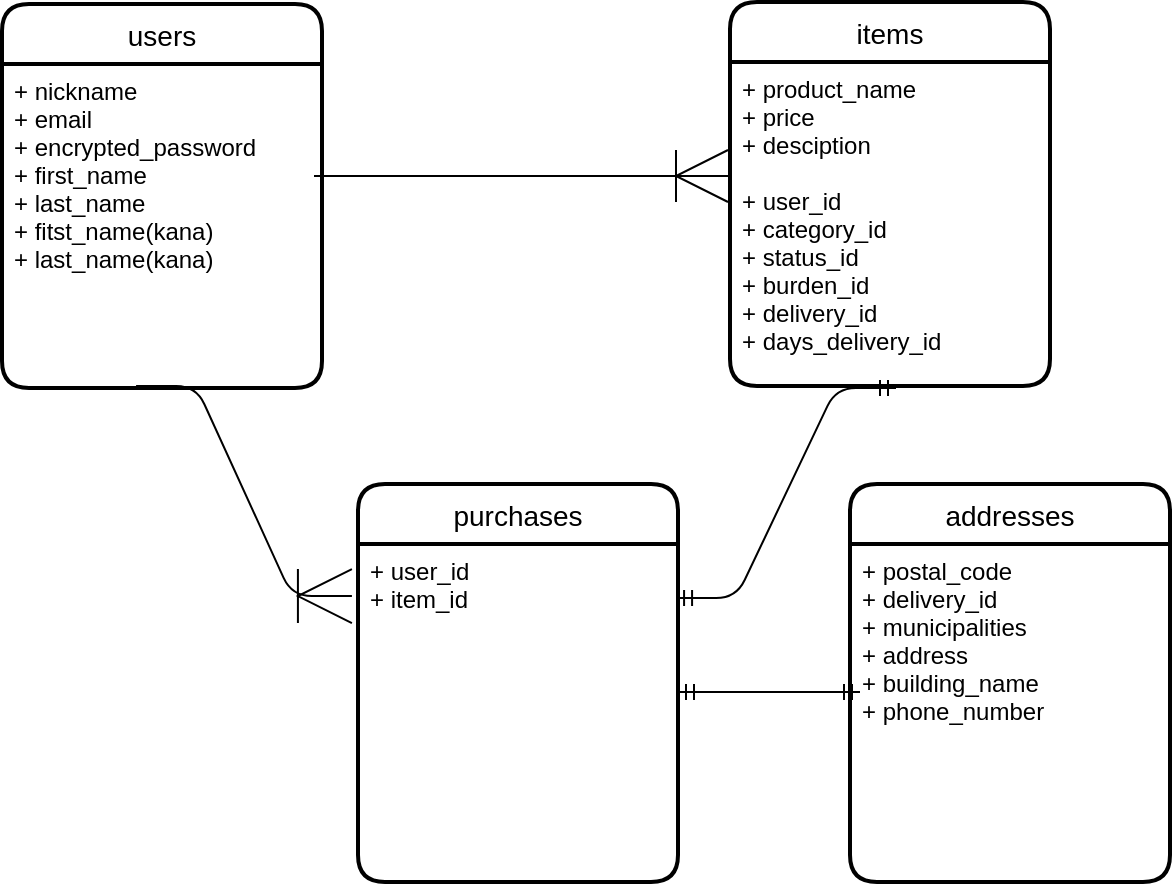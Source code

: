 <mxfile>
    <diagram id="RaZo1Plz2U3yYSZYVMgI" name="ページ1">
        <mxGraphModel dx="767" dy="724" grid="1" gridSize="13" guides="1" tooltips="1" connect="1" arrows="1" fold="1" page="1" pageScale="1" pageWidth="827" pageHeight="1169" math="0" shadow="0">
            <root>
                <mxCell id="0"/>
                <mxCell id="1" parent="0"/>
                <mxCell id="7" value="items" style="swimlane;childLayout=stackLayout;horizontal=1;startSize=30;horizontalStack=0;rounded=1;fontSize=14;fontStyle=0;strokeWidth=2;resizeParent=0;resizeLast=1;shadow=0;dashed=0;align=center;" parent="1" vertex="1">
                    <mxGeometry x="520" y="119" width="160" height="192" as="geometry"/>
                </mxCell>
                <mxCell id="8" value="+ product_name&#10;+ price&#10;+ desciption&#10;&#10;+ user_id&#10;+ category_id&#10;+ status_id&#10;+ burden_id&#10;+ delivery_id&#10;+ days_delivery_id" style="align=left;strokeColor=none;fillColor=none;spacingLeft=4;fontSize=12;verticalAlign=top;resizable=0;rotatable=0;part=1;" parent="7" vertex="1">
                    <mxGeometry y="30" width="160" height="162" as="geometry"/>
                </mxCell>
                <mxCell id="9" value="purchases" style="swimlane;childLayout=stackLayout;horizontal=1;startSize=30;horizontalStack=0;rounded=1;fontSize=14;fontStyle=0;strokeWidth=2;resizeParent=0;resizeLast=1;shadow=0;dashed=0;align=center;" parent="1" vertex="1">
                    <mxGeometry x="334" y="360" width="160" height="199" as="geometry"/>
                </mxCell>
                <mxCell id="10" value="+ user_id&#10;+ item_id" style="align=left;strokeColor=none;fillColor=none;spacingLeft=4;fontSize=12;verticalAlign=top;resizable=0;rotatable=0;part=1;" parent="9" vertex="1">
                    <mxGeometry y="30" width="160" height="169" as="geometry"/>
                </mxCell>
                <mxCell id="11" value="addresses" style="swimlane;childLayout=stackLayout;horizontal=1;startSize=30;horizontalStack=0;rounded=1;fontSize=14;fontStyle=0;strokeWidth=2;resizeParent=0;resizeLast=1;shadow=0;dashed=0;align=center;" parent="1" vertex="1">
                    <mxGeometry x="580" y="360" width="160" height="199" as="geometry"/>
                </mxCell>
                <mxCell id="12" value="+ postal_code&#10;+ delivery_id&#10;+ municipalities&#10;+ address&#10;+ building_name&#10;+ phone_number" style="align=left;strokeColor=none;fillColor=none;spacingLeft=4;fontSize=12;verticalAlign=top;resizable=0;rotatable=0;part=1;" parent="11" vertex="1">
                    <mxGeometry y="30" width="160" height="169" as="geometry"/>
                </mxCell>
                <mxCell id="21" value="" style="edgeStyle=entityRelationEdgeStyle;fontSize=12;html=1;endArrow=ERoneToMany;endSize=24;" parent="1" edge="1">
                    <mxGeometry width="100" height="100" relative="1" as="geometry">
                        <mxPoint x="312" y="206" as="sourcePoint"/>
                        <mxPoint x="519" y="206" as="targetPoint"/>
                    </mxGeometry>
                </mxCell>
                <mxCell id="23" value="" style="edgeStyle=entityRelationEdgeStyle;fontSize=12;html=1;endArrow=ERmandOne;startArrow=ERmandOne;exitX=0.994;exitY=0.16;exitDx=0;exitDy=0;exitPerimeter=0;" parent="1" edge="1" source="10">
                    <mxGeometry width="100" height="100" relative="1" as="geometry">
                        <mxPoint x="494" y="448" as="sourcePoint"/>
                        <mxPoint x="603" y="312" as="targetPoint"/>
                    </mxGeometry>
                </mxCell>
                <mxCell id="25" value="users" style="swimlane;childLayout=stackLayout;horizontal=1;startSize=30;horizontalStack=0;rounded=1;fontSize=14;fontStyle=0;strokeWidth=2;resizeParent=0;resizeLast=1;shadow=0;dashed=0;align=center;" parent="1" vertex="1">
                    <mxGeometry x="156" y="120" width="160" height="192" as="geometry"/>
                </mxCell>
                <mxCell id="26" value="+ nickname&#10;+ email&#10;+ encrypted_password&#10;+ first_name&#10;+ last_name&#10;+ fitst_name(kana)&#10;+ last_name(kana)" style="align=left;strokeColor=none;fillColor=none;spacingLeft=4;fontSize=12;verticalAlign=top;resizable=0;rotatable=0;part=1;" parent="25" vertex="1">
                    <mxGeometry y="30" width="160" height="162" as="geometry"/>
                </mxCell>
                <mxCell id="28" value="" style="edgeStyle=entityRelationEdgeStyle;fontSize=12;html=1;endArrow=ERmandOne;startArrow=ERmandOne;endSize=6;" parent="1" edge="1">
                    <mxGeometry width="100" height="100" relative="1" as="geometry">
                        <mxPoint x="494" y="464" as="sourcePoint"/>
                        <mxPoint x="585" y="464" as="targetPoint"/>
                    </mxGeometry>
                </mxCell>
                <mxCell id="27" value="" style="edgeStyle=entityRelationEdgeStyle;fontSize=12;html=1;endArrow=ERoneToMany;endSize=25;entryX=-0.019;entryY=0.154;entryDx=0;entryDy=0;entryPerimeter=0;exitX=0.419;exitY=0.994;exitDx=0;exitDy=0;exitPerimeter=0;" parent="1" target="10" edge="1" source="26">
                    <mxGeometry width="100" height="100" relative="1" as="geometry">
                        <mxPoint x="221" y="286" as="sourcePoint"/>
                        <mxPoint x="321" y="186" as="targetPoint"/>
                    </mxGeometry>
                </mxCell>
            </root>
        </mxGraphModel>
    </diagram>
</mxfile>